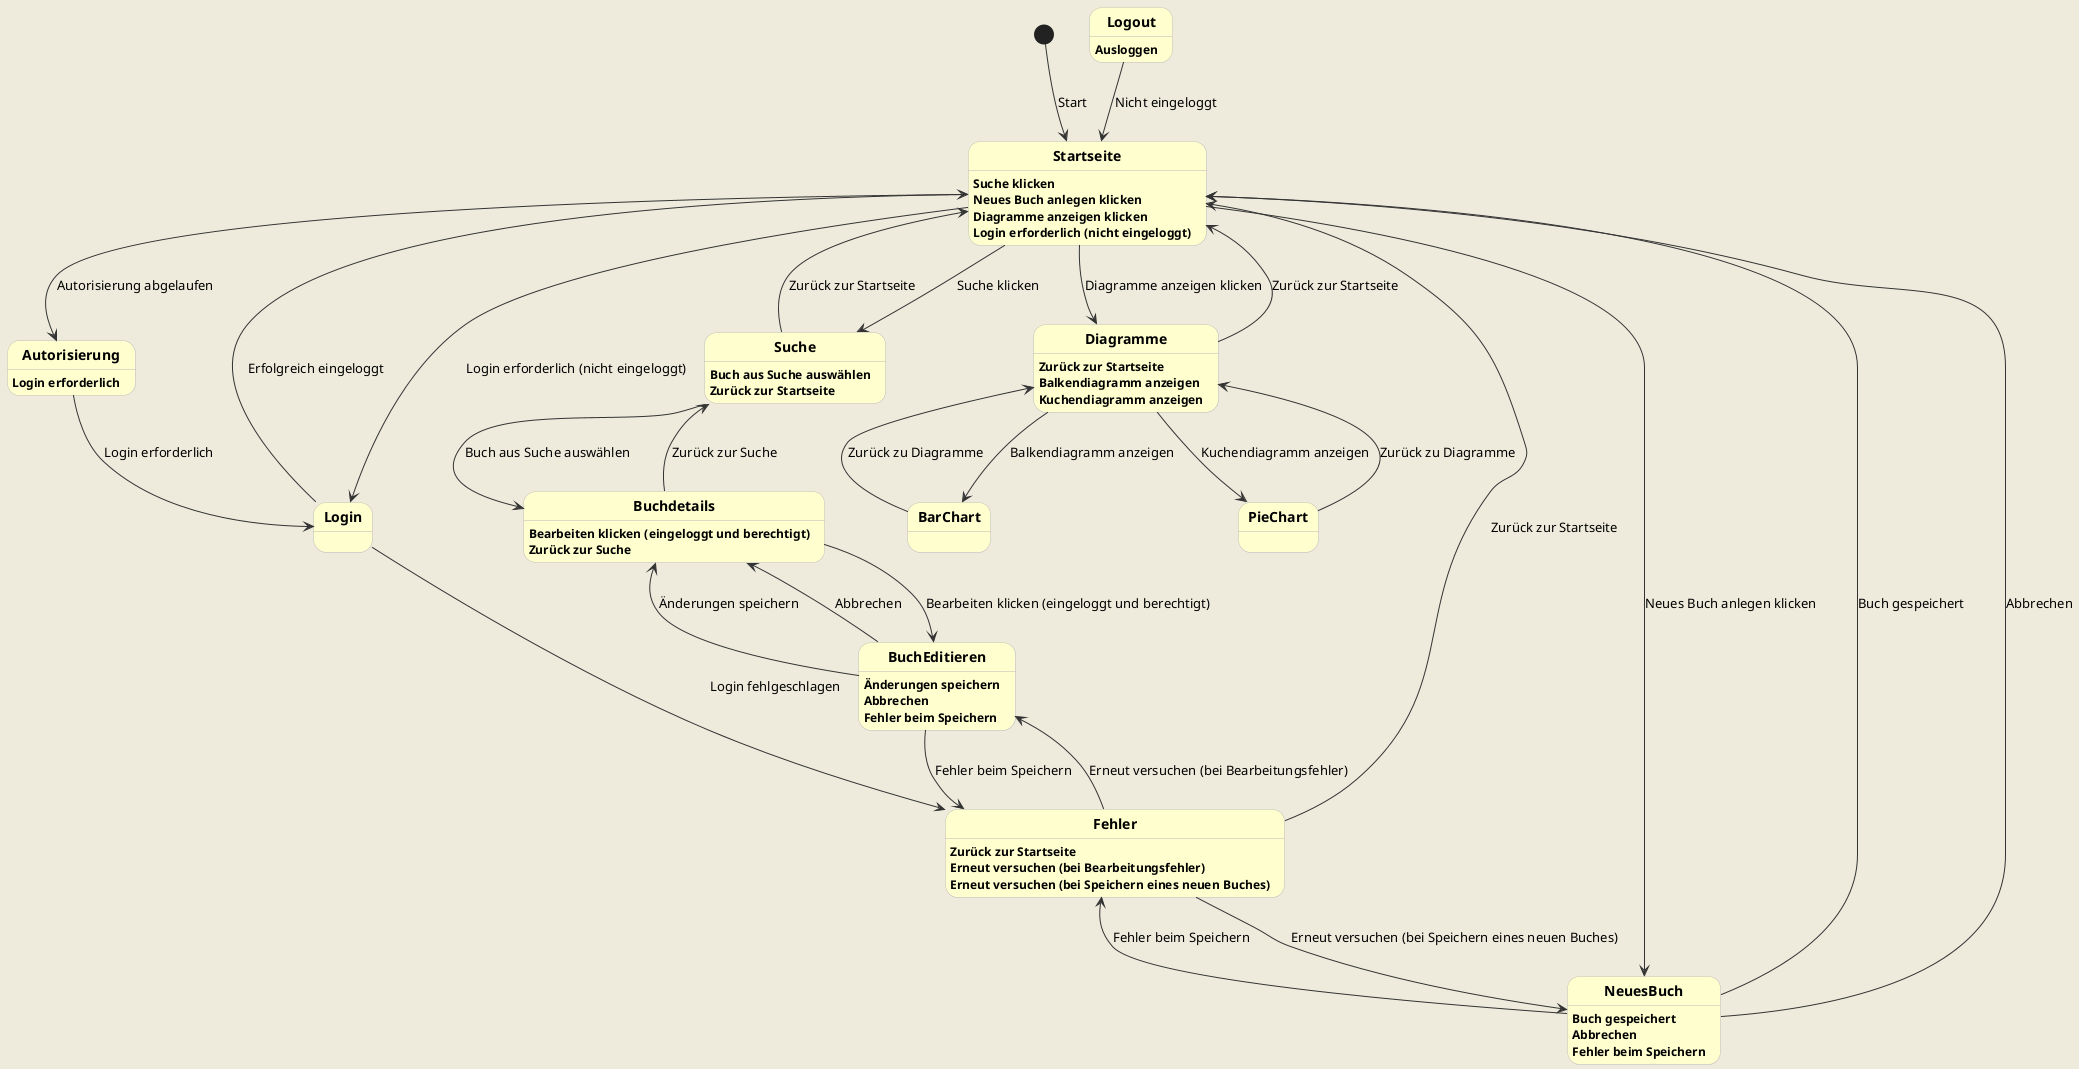 @startuml Buchweb-Zustandsdiagramm
' Preview durch <Alt>d 

skinparam backgroundColor #EEEBDC
skinparam state {
    BackgroundColor #FEFECE
    BorderColor #BBBBBB
    FontColor black
    ArrowColor #333333
    FontStyle bold
}

[*] --> Startseite : Start

state Startseite {
    Startseite : Suche klicken
    Startseite : Neues Buch anlegen klicken
    Startseite : Diagramme anzeigen klicken
    Startseite : Login erforderlich (nicht eingeloggt)
}

Startseite --> Suche : Suche klicken
Startseite --> NeuesBuch : Neues Buch anlegen klicken
Startseite --> Diagramme : Diagramme anzeigen klicken
Startseite --> Login : Login erforderlich (nicht eingeloggt)

state Suche {
    Suche : Buch aus Suche auswählen
    Suche : Zurück zur Startseite
}

Suche --> Buchdetails : Buch aus Suche auswählen
Suche --> Startseite : Zurück zur Startseite

state NeuesBuch {
    NeuesBuch : Buch gespeichert
    NeuesBuch : Abbrechen
    NeuesBuch : Fehler beim Speichern
}

NeuesBuch --> Startseite : Buch gespeichert
NeuesBuch --> Startseite : Abbrechen
NeuesBuch --> Fehler : Fehler beim Speichern

state Diagramme {
    Diagramme : Zurück zur Startseite
    Diagramme : Balkendiagramm anzeigen
    Diagramme : Kuchendiagramm anzeigen
}

Diagramme --> Startseite : Zurück zur Startseite
Diagramme --> BarChart : Balkendiagramm anzeigen
Diagramme --> PieChart : Kuchendiagramm anzeigen

BarChart --> Diagramme : Zurück zu Diagramme
PieChart --> Diagramme : Zurück zu Diagramme

state Buchdetails {
    Buchdetails : Bearbeiten klicken (eingeloggt und berechtigt)
    Buchdetails : Zurück zur Suche
}

Buchdetails --> BuchEditieren : Bearbeiten klicken (eingeloggt und berechtigt)
Buchdetails --> Suche : Zurück zur Suche

state BuchEditieren {
    BuchEditieren : Änderungen speichern
    BuchEditieren : Abbrechen
    BuchEditieren : Fehler beim Speichern
}

BuchEditieren --> Buchdetails : Änderungen speichern
BuchEditieren --> Buchdetails : Abbrechen
BuchEditieren --> Fehler : Fehler beim Speichern

state Fehler {
    Fehler : Zurück zur Startseite
    Fehler : Erneut versuchen (bei Bearbeitungsfehler)
    Fehler : Erneut versuchen (bei Speichern eines neuen Buches)
}

Fehler --> Startseite : Zurück zur Startseite
Fehler --> BuchEditieren : Erneut versuchen (bei Bearbeitungsfehler)
Fehler --> NeuesBuch : Erneut versuchen (bei Speichern eines neuen Buches)

state Autorisierung {
    Autorisierung : Login erforderlich
}

Autorisierung --> Login : Login erforderlich
Login --> Startseite : Erfolgreich eingeloggt
Login --> Fehler : Login fehlgeschlagen

state Logout {
    Logout : Ausloggen
}

Logout --> Startseite : Nicht eingeloggt
Startseite --> Autorisierung : Autorisierung abgelaufen

@enduml

